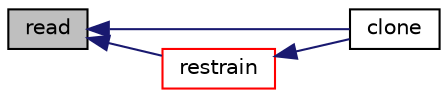 digraph "read"
{
  bgcolor="transparent";
  edge [fontname="Helvetica",fontsize="10",labelfontname="Helvetica",labelfontsize="10"];
  node [fontname="Helvetica",fontsize="10",shape=record];
  rankdir="LR";
  Node1 [label="read",height=0.2,width=0.4,color="black", fillcolor="grey75", style="filled", fontcolor="black"];
  Node1 -> Node2 [dir="back",color="midnightblue",fontsize="10",style="solid",fontname="Helvetica"];
  Node2 [label="clone",height=0.2,width=0.4,color="black",URL="$a01358.html#a9b16953df1cc8f356a734c0c38499360",tooltip="Construct and return a clone. "];
  Node1 -> Node3 [dir="back",color="midnightblue",fontsize="10",style="solid",fontname="Helvetica"];
  Node3 [label="restrain",height=0.2,width=0.4,color="red",URL="$a01358.html#a7fa713dfa7e7b8124d760266460acb1a",tooltip="Calculate the restraint position, force and moment. "];
  Node3 -> Node2 [dir="back",color="midnightblue",fontsize="10",style="solid",fontname="Helvetica"];
}

